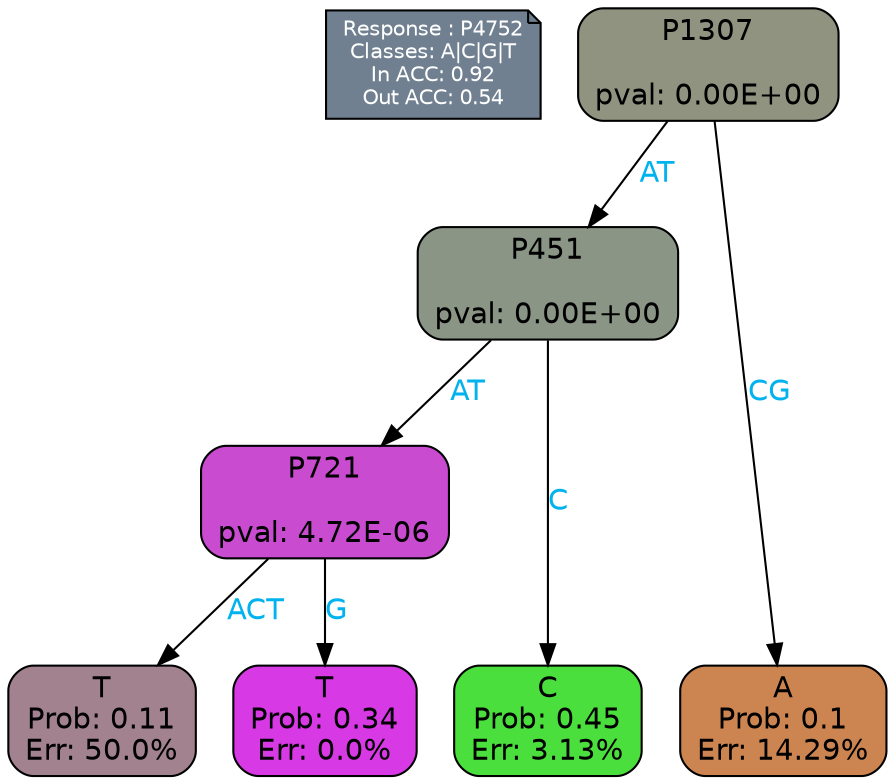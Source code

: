 digraph Tree {
node [shape=box, style="filled, rounded", color="black", fontname=helvetica] ;
graph [ranksep=equally, splines=polylines, bgcolor=transparent, dpi=600] ;
edge [fontname=helvetica] ;
LEGEND [label="Response : P4752
Classes: A|C|G|T
In ACC: 0.92
Out ACC: 0.54
",shape=note,align=left,style=filled,fillcolor="slategray",fontcolor="white",fontsize=10];1 [label="P1307

pval: 0.00E+00", fillcolor="#919381"] ;
2 [label="P451

pval: 0.00E+00", fillcolor="#8a9586"] ;
3 [label="P721

pval: 4.72E-06", fillcolor="#c94bcf"] ;
4 [label="T
Prob: 0.11
Err: 50.0%", fillcolor="#a2828f"] ;
5 [label="T
Prob: 0.34
Err: 0.0%", fillcolor="#d739e5"] ;
6 [label="C
Prob: 0.45
Err: 3.13%", fillcolor="#4bdf3e"] ;
7 [label="A
Prob: 0.1
Err: 14.29%", fillcolor="#cc8551"] ;
1 -> 2 [label="AT",fontcolor=deepskyblue2] ;
1 -> 7 [label="CG",fontcolor=deepskyblue2] ;
2 -> 3 [label="AT",fontcolor=deepskyblue2] ;
2 -> 6 [label="C",fontcolor=deepskyblue2] ;
3 -> 4 [label="ACT",fontcolor=deepskyblue2] ;
3 -> 5 [label="G",fontcolor=deepskyblue2] ;
{rank = same; 4;5;6;7;}{rank = same; LEGEND;1;}}